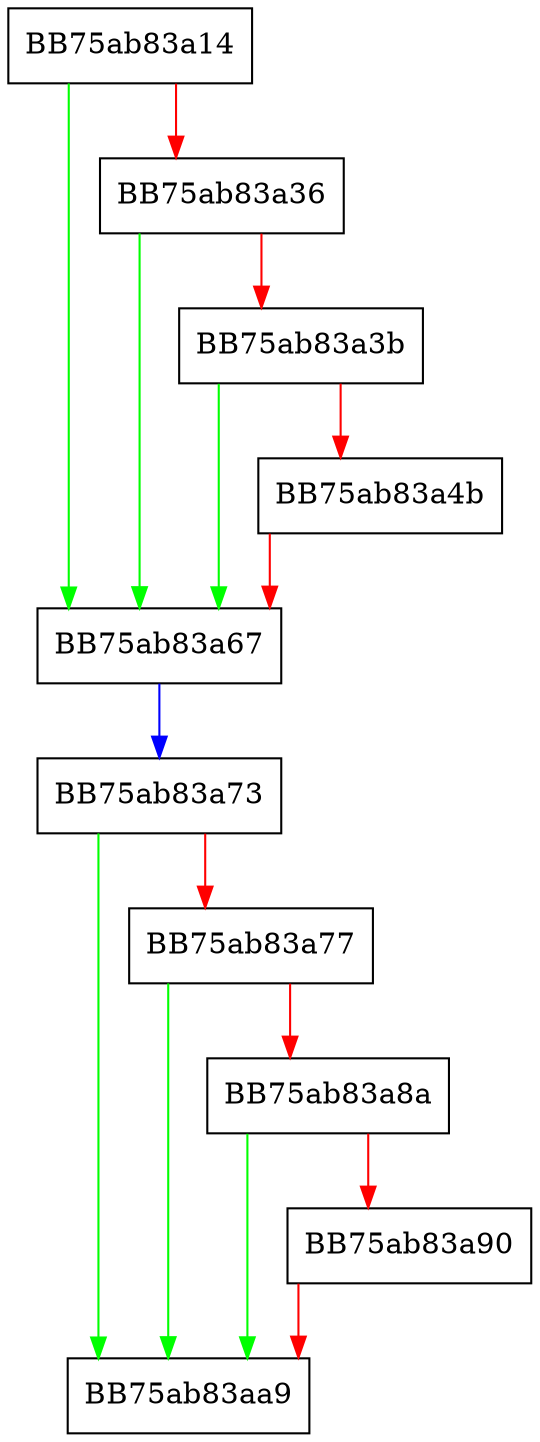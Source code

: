 digraph GetSxsDecompressedBackupFile {
  node [shape="box"];
  graph [splines=ortho];
  BB75ab83a14 -> BB75ab83a67 [color="green"];
  BB75ab83a14 -> BB75ab83a36 [color="red"];
  BB75ab83a36 -> BB75ab83a67 [color="green"];
  BB75ab83a36 -> BB75ab83a3b [color="red"];
  BB75ab83a3b -> BB75ab83a67 [color="green"];
  BB75ab83a3b -> BB75ab83a4b [color="red"];
  BB75ab83a4b -> BB75ab83a67 [color="red"];
  BB75ab83a67 -> BB75ab83a73 [color="blue"];
  BB75ab83a73 -> BB75ab83aa9 [color="green"];
  BB75ab83a73 -> BB75ab83a77 [color="red"];
  BB75ab83a77 -> BB75ab83aa9 [color="green"];
  BB75ab83a77 -> BB75ab83a8a [color="red"];
  BB75ab83a8a -> BB75ab83aa9 [color="green"];
  BB75ab83a8a -> BB75ab83a90 [color="red"];
  BB75ab83a90 -> BB75ab83aa9 [color="red"];
}